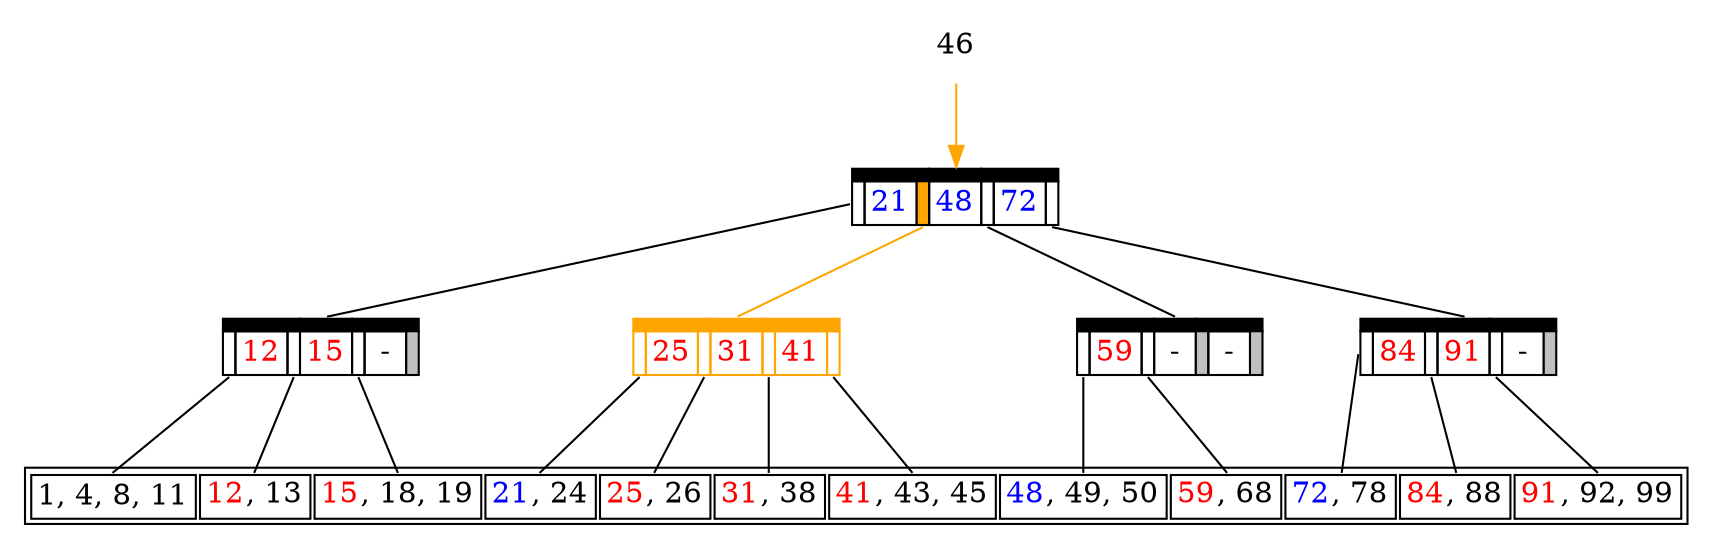 digraph G {
    rankdir=TD;
    splines=false;
    node [shape=plaintext];

    node0 [label=<<TABLE BORDER="0" CELLBORDER="1" CELLSPACING="0">
        <TR><TD HEIGHT="0.5"  BORDER="1" COLSPAN="3" BGCOLOR="black"></TD><TD HEIGHT="0.5"  BORDER="1" COLSPAN="1" BGCOLOR="black" PORT="H"></TD><TD HEIGHT="0.5"  BORDER="1" COLSPAN="3" BGCOLOR="black"></TD></TR>
        <TR>
            <TD ALIGN="CENTER" PORT="f0"></TD>
            <TD ALIGN="CENTER" WIDTH="20"><FONT COLOR="blue">21</FONT></TD>
            <TD ALIGN="CENTER" PORT="f1" BGCOLOR="ORANGE"></TD>
            <TD ALIGN="CENTER" WIDTH="20"><FONT COLOR="blue">48</FONT></TD>
            <TD ALIGN="CENTER" PORT="f2"></TD>
            <TD ALIGN="CENTER" WIDTH="20"><FONT COLOR="blue">72</FONT></TD>
            <TD ALIGN="CENTER" PORT="f3"></TD>
        </TR>
    </TABLE>>];

    node1 [label=<<TABLE BORDER="0" CELLBORDER="1" CELLSPACING="0">
        <TR><TD HEIGHT="0.5"  BORDER="1" COLSPAN="3" BGCOLOR="black"></TD><TD HEIGHT="0.5"  BORDER="1" COLSPAN="1" BGCOLOR="black" PORT="H"></TD><TD HEIGHT="0.5"  BORDER="1" COLSPAN="3" BGCOLOR="black"></TD></TR>
        <TR>
            <TD ALIGN="CENTER" PORT="f0"></TD>
            <TD ALIGN="CENTER" WIDTH="20"><FONT COLOR="red">12</FONT></TD>
            <TD ALIGN="CENTER" PORT="f1"></TD>
            <TD ALIGN="CENTER" WIDTH="20"><FONT COLOR="red">15</FONT></TD>
            <TD ALIGN="CENTER" PORT="f2"></TD>
            <TD ALIGN="CENTER" WIDTH="20">-</TD>
            <TD ALIGN="CENTER" PORT="f3" BGCOLOR="grey"></TD>
        </TR>
    </TABLE>>];

    node2 [label=<<TABLE BORDER="0" CELLBORDER="1" CELLSPACING="0" COLOR="ORANGE">
        <TR><TD HEIGHT="0.5"  BORDER="1" COLSPAN="3" BGCOLOR="orange"></TD><TD HEIGHT="0.5"  BORDER="1" COLSPAN="1" BGCOLOR="orange" PORT="H"></TD><TD HEIGHT="0.5"  BORDER="1" COLSPAN="3" BGCOLOR="orange"></TD></TR>
        <TR>
            <TD ALIGN="CENTER" PORT="f0"></TD>
            <TD ALIGN="CENTER" WIDTH="20"><FONT COLOR="red">25</FONT></TD>
            <TD ALIGN="CENTER" PORT="f1"></TD>
            <TD ALIGN="CENTER" WIDTH="20"><FONT COLOR="red">31</FONT></TD>
            <TD ALIGN="CENTER" PORT="f2"></TD>
            <TD ALIGN="CENTER" WIDTH="20"><FONT COLOR="red">41</FONT></TD>
            <TD ALIGN="CENTER" PORT="f3"></TD>
        </TR>
    </TABLE>>];

    node3 [label=<<TABLE BORDER="0" CELLBORDER="1" CELLSPACING="0">
        <TR><TD HEIGHT="0.5"  BORDER="1" COLSPAN="3" BGCOLOR="black"></TD><TD HEIGHT="0.5"  BORDER="1" COLSPAN="1" BGCOLOR="black" PORT="H"></TD><TD HEIGHT="0.5"  BORDER="1" COLSPAN="3" BGCOLOR="black"></TD></TR>
        <TR>
            <TD ALIGN="CENTER" PORT="f0"></TD>
            <TD ALIGN="CENTER" WIDTH="20"><FONT COLOR="red">59</FONT></TD>
            <TD ALIGN="CENTER" PORT="f1"></TD>
            <TD ALIGN="CENTER" WIDTH="20">-</TD>
            <TD ALIGN="CENTER" PORT="f2" BGCOLOR="grey"></TD>
            <TD ALIGN="CENTER" WIDTH="20">-</TD>
            <TD ALIGN="CENTER" PORT="f3" BGCOLOR="grey"></TD>
        </TR>
    </TABLE>>];

    node4 [label=<<TABLE BORDER="0" CELLBORDER="1" CELLSPACING="0">
        <TR><TD HEIGHT="0.5"  BORDER="1" COLSPAN="3" BGCOLOR="black"></TD><TD HEIGHT="0.5"  BORDER="1" COLSPAN="1" BGCOLOR="black" PORT="H"></TD><TD HEIGHT="0.5"  BORDER="1" COLSPAN="3" BGCOLOR="black"></TD></TR>
        <TR>
            <TD ALIGN="CENTER" PORT="f0"></TD>
            <TD ALIGN="CENTER" WIDTH="20"><FONT COLOR="red">84</FONT></TD>
            <TD ALIGN="CENTER" PORT="f1"></TD>
            <TD ALIGN="CENTER" WIDTH="20"><FONT COLOR="red">91</FONT></TD>
            <TD ALIGN="CENTER" PORT="f2"></TD>
            <TD ALIGN="CENTER" WIDTH="20">-</TD>
            <TD ALIGN="CENTER" PORT="f3" BGCOLOR="grey"></TD>
        </TR>
    </TABLE>>];

    arr [label=<<TABLE>
        <TR>
            <TD WIDTH="5" ALIGN="CENTER" PORT="f0">1, 4, 8, 11</TD>
            <TD WIDTH="5" ALIGN="CENTER" PORT="f1"><FONT COLOR="red">12</FONT>, 13</TD>
            <TD WIDTH="5" ALIGN="CENTER" PORT="f2"><FONT COLOR="red">15</FONT>, 18, 19</TD>
            <TD WIDTH="5" ALIGN="CENTER" PORT="f3"><FONT COLOR="blue">21</FONT>, 24</TD>
            <TD WIDTH="5" ALIGN="CENTER" PORT="f4"><FONT COLOR="red">25</FONT>, 26</TD>
            <TD WIDTH="5" ALIGN="CENTER" PORT="f5"><FONT COLOR="red">31</FONT>, 38</TD>
            <TD WIDTH="5" ALIGN="CENTER" PORT="f6"><FONT COLOR="red">41</FONT>, 43, 45</TD>
            <TD WIDTH="5" ALIGN="CENTER" PORT="f7"><FONT COLOR="blue">48</FONT>, 49, 50</TD>
            <TD WIDTH="5" ALIGN="CENTER" PORT="f8"><FONT COLOR="red">59</FONT>, 68</TD>
            <TD WIDTH="5" ALIGN="CENTER" PORT="f9"><FONT COLOR="blue">72</FONT>, 78</TD>
            <TD WIDTH="5" ALIGN="CENTER" PORT="f10"><FONT COLOR="red">84</FONT>, 88</TD>
            <TD WIDTH="5" ALIGN="CENTER" PORT="f11"><FONT COLOR="red">91</FONT>, 92, 99</TD>
        </TR>
    </TABLE>>];

    x [label="46"]

    node0:f0 -> node1:H [arrowtail=none, arrowhead=none]
    node1:f0 -> arr:f0 [arrowtail=none, arrowhead=none]
    node1:f1 -> arr:f1 [arrowtail=none, arrowhead=none]
    node1:f2 -> arr:f2 [arrowtail=none, arrowhead=none]
    node0:f1 -> node2:H [arrowtail=none, arrowhead=none, color="orange"]
    node2:f0 -> arr:f3 [arrowtail=none, arrowhead=none]
    node2:f1 -> arr:f4 [arrowtail=none, arrowhead=none]
    node2:f2 -> arr:f5 [arrowtail=none, arrowhead=none]
    node2:f3 -> arr:f6 [arrowtail=none, arrowhead=none]
    node0:f2 -> node3:H [arrowtail=none, arrowhead=none]
    node3:f0 -> arr:f7 [arrowtail=none, arrowhead=none]
    node3:f1 -> arr:f8 [arrowtail=none, arrowhead=none]
    node0:f3 -> node4:H [arrowtail=none, arrowhead=none]
    node4:f0 -> arr:f9 [arrowtail=none, arrowhead=none]
    node4:f1 -> arr:f10 [arrowtail=none, arrowhead=none]
    node4:f2 -> arr:f11 [arrowtail=none, arrowhead=none]

    x -> node0:H [color="orange"]

}
